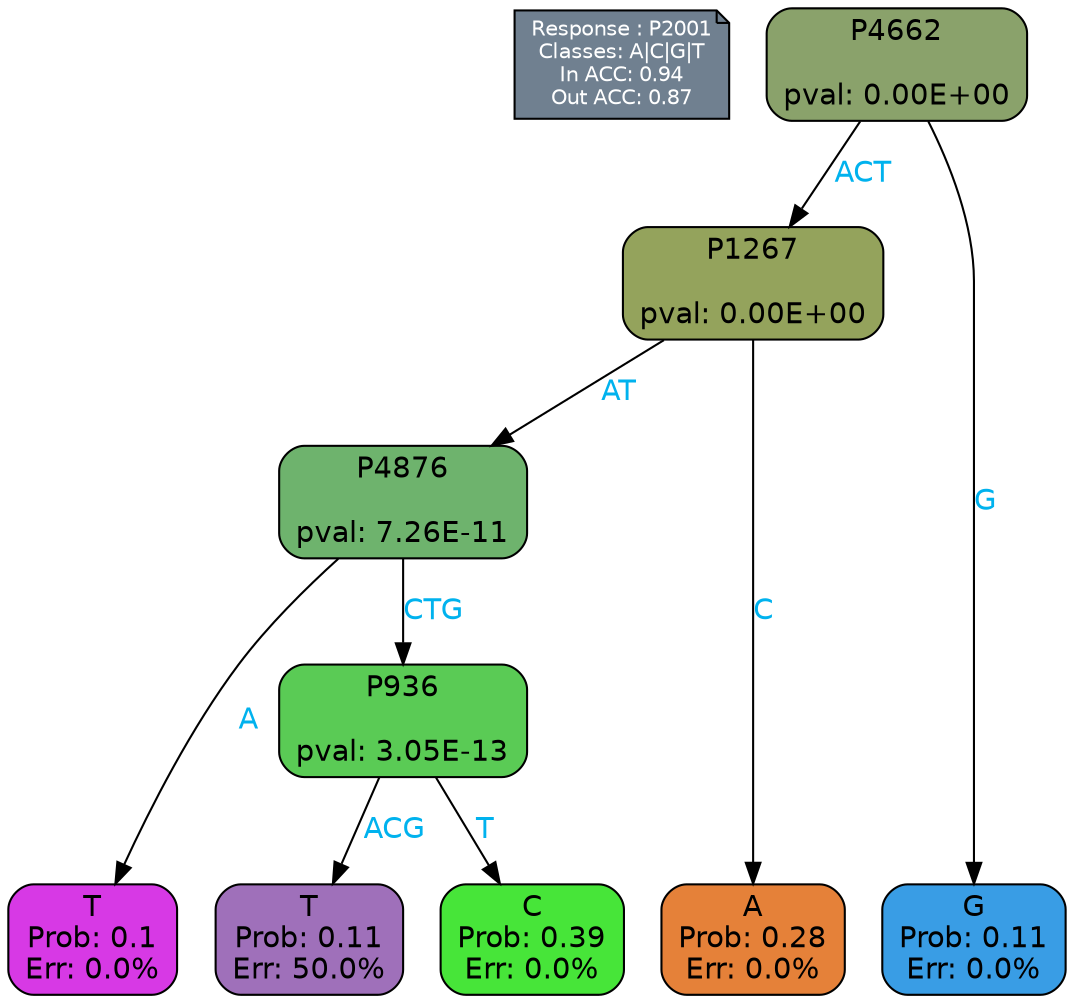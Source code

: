 digraph Tree {
node [shape=box, style="filled, rounded", color="black", fontname=helvetica] ;
graph [ranksep=equally, splines=polylines, bgcolor=transparent, dpi=600] ;
edge [fontname=helvetica] ;
LEGEND [label="Response : P2001
Classes: A|C|G|T
In ACC: 0.94
Out ACC: 0.87
",shape=note,align=left,style=filled,fillcolor="slategray",fontcolor="white",fontsize=10];1 [label="P4662

pval: 0.00E+00", fillcolor="#8aa26b"] ;
2 [label="P1267

pval: 0.00E+00", fillcolor="#94a35c"] ;
3 [label="P4876

pval: 7.26E-11", fillcolor="#6eb36d"] ;
4 [label="T
Prob: 0.1
Err: 0.0%", fillcolor="#d739e5"] ;
5 [label="P936

pval: 3.05E-13", fillcolor="#5acb55"] ;
6 [label="T
Prob: 0.11
Err: 50.0%", fillcolor="#9f70ba"] ;
7 [label="C
Prob: 0.39
Err: 0.0%", fillcolor="#47e539"] ;
8 [label="A
Prob: 0.28
Err: 0.0%", fillcolor="#e58139"] ;
9 [label="G
Prob: 0.11
Err: 0.0%", fillcolor="#399de5"] ;
1 -> 9 [label="G",fontcolor=deepskyblue2] ;
1 -> 2 [label="ACT",fontcolor=deepskyblue2] ;
2 -> 8 [label="C",fontcolor=deepskyblue2] ;
2 -> 3 [label="AT",fontcolor=deepskyblue2] ;
3 -> 4 [label="A",fontcolor=deepskyblue2] ;
3 -> 5 [label="CTG",fontcolor=deepskyblue2] ;
5 -> 6 [label="ACG",fontcolor=deepskyblue2] ;
5 -> 7 [label="T",fontcolor=deepskyblue2] ;
{rank = same; 4;6;7;8;9;}{rank = same; LEGEND;1;}}
